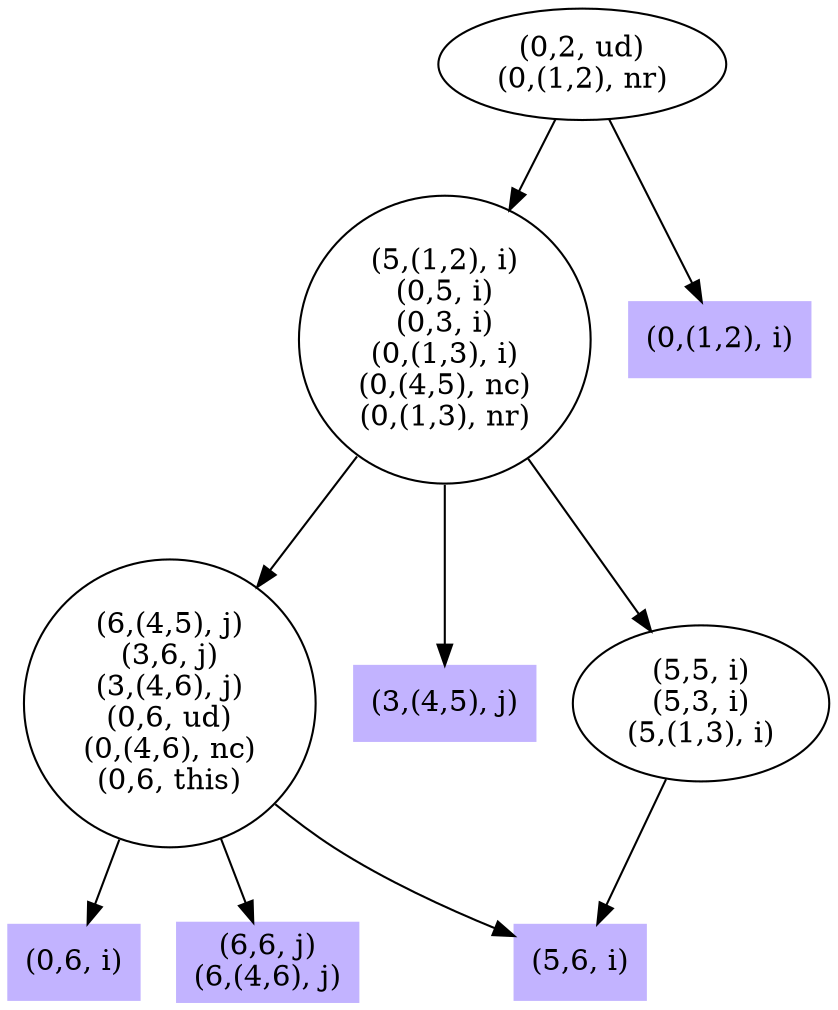 digraph { 
118 [shape=box,style=filled,color=".7 .3 1.0",label="(0,6, i)"];
119 [shape=box,style=filled,color=".7 .3 1.0",label="(6,6, j)\n(6,(4,6), j)"];
120 [shape=box,style=filled,color=".7 .3 1.0",label="(5,6, i)"];
121 [label="(6,(4,5), j)\n(3,6, j)\n(3,(4,6), j)\n(0,6, ud)\n(0,(4,6), nc)\n(0,6, this)"];
122 [shape=box,style=filled,color=".7 .3 1.0",label="(3,(4,5), j)"];
123 [label="(5,5, i)\n(5,3, i)\n(5,(1,3), i)"];
124 [label="(5,(1,2), i)\n(0,5, i)\n(0,3, i)\n(0,(1,3), i)\n(0,(4,5), nc)\n(0,(1,3), nr)"];
125 [shape=box,style=filled,color=".7 .3 1.0",label="(0,(1,2), i)"];
126 [label="(0,2, ud)\n(0,(1,2), nr)"];
121 -> 118;
121 -> 119;
121 -> 120;
123 -> 120;
124 -> 121;
124 -> 122;
124 -> 123;
126 -> 124;
126 -> 125;
}
